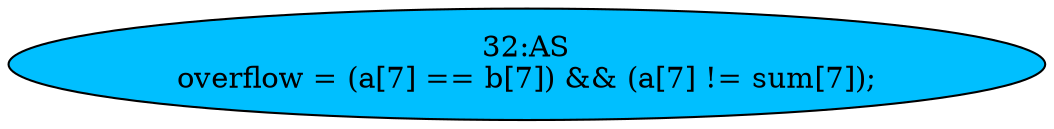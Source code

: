 strict digraph "" {
	node [label="\N"];
	"32:AS"	[ast="<pyverilog.vparser.ast.Assign object at 0x7f6d5b2ad310>",
		def_var="['overflow']",
		fillcolor=deepskyblue,
		label="32:AS
overflow = (a[7] == b[7]) && (a[7] != sum[7]);",
		statements="[]",
		style=filled,
		typ=Assign,
		use_var="['a', 'b', 'a', 'sum']"];
}

